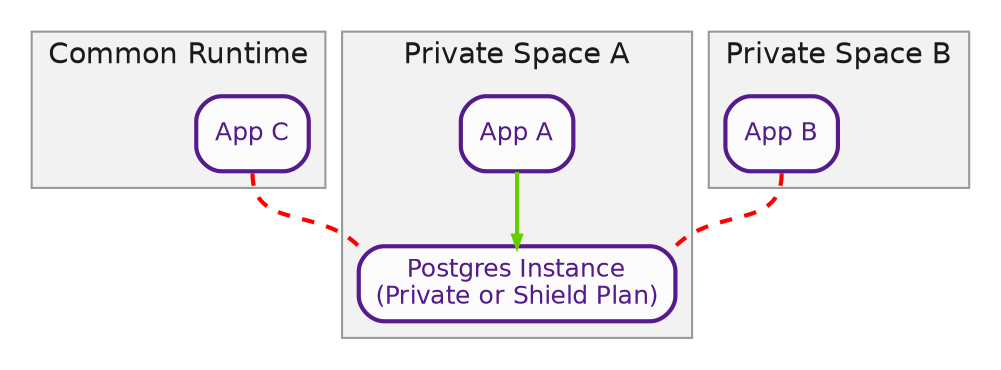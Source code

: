 digraph G {
    ///// start Heroku styles
    graph [fontname="helvetica",fontsize=14,splines=true,pad=0.1,compound=true,color="grey60",fontcolor="grey10",fillcolor=grey95,style="filled"];
    node [fontname="helvetica",fontsize=12,color=purple4,shape=box,style="rounded, filled",fontcolor=purple4,fillcolor=grey99,penwidth=2];
    edge [fontname="helvetica",color=grey35,fontcolor=black,arrowhead="normal",penwidth=2,arrowsize=0.5];
    ///// end Heroku styles

    subgraph cluster3 {
      label="Common Runtime"
      "App C"
    }
    subgraph cluster1 {
      label="Private Space A"
      "App A"
      "Postgres Instance\n(Private or Shield Plan)"
    }
    subgraph cluster2 {
      label="Private Space B"
      "App B"
    }

    "App A" -> "Postgres Instance\n(Private or Shield Plan)" [color=chartreuse3]
    "App B":s -> "Postgres Instance\n(Private or Shield Plan)":ne [color=red, style=dashed, dir=none]
    "App C":s -> "Postgres Instance\n(Private or Shield Plan)":nw [color=red, style=dashed, dir=none]
}
